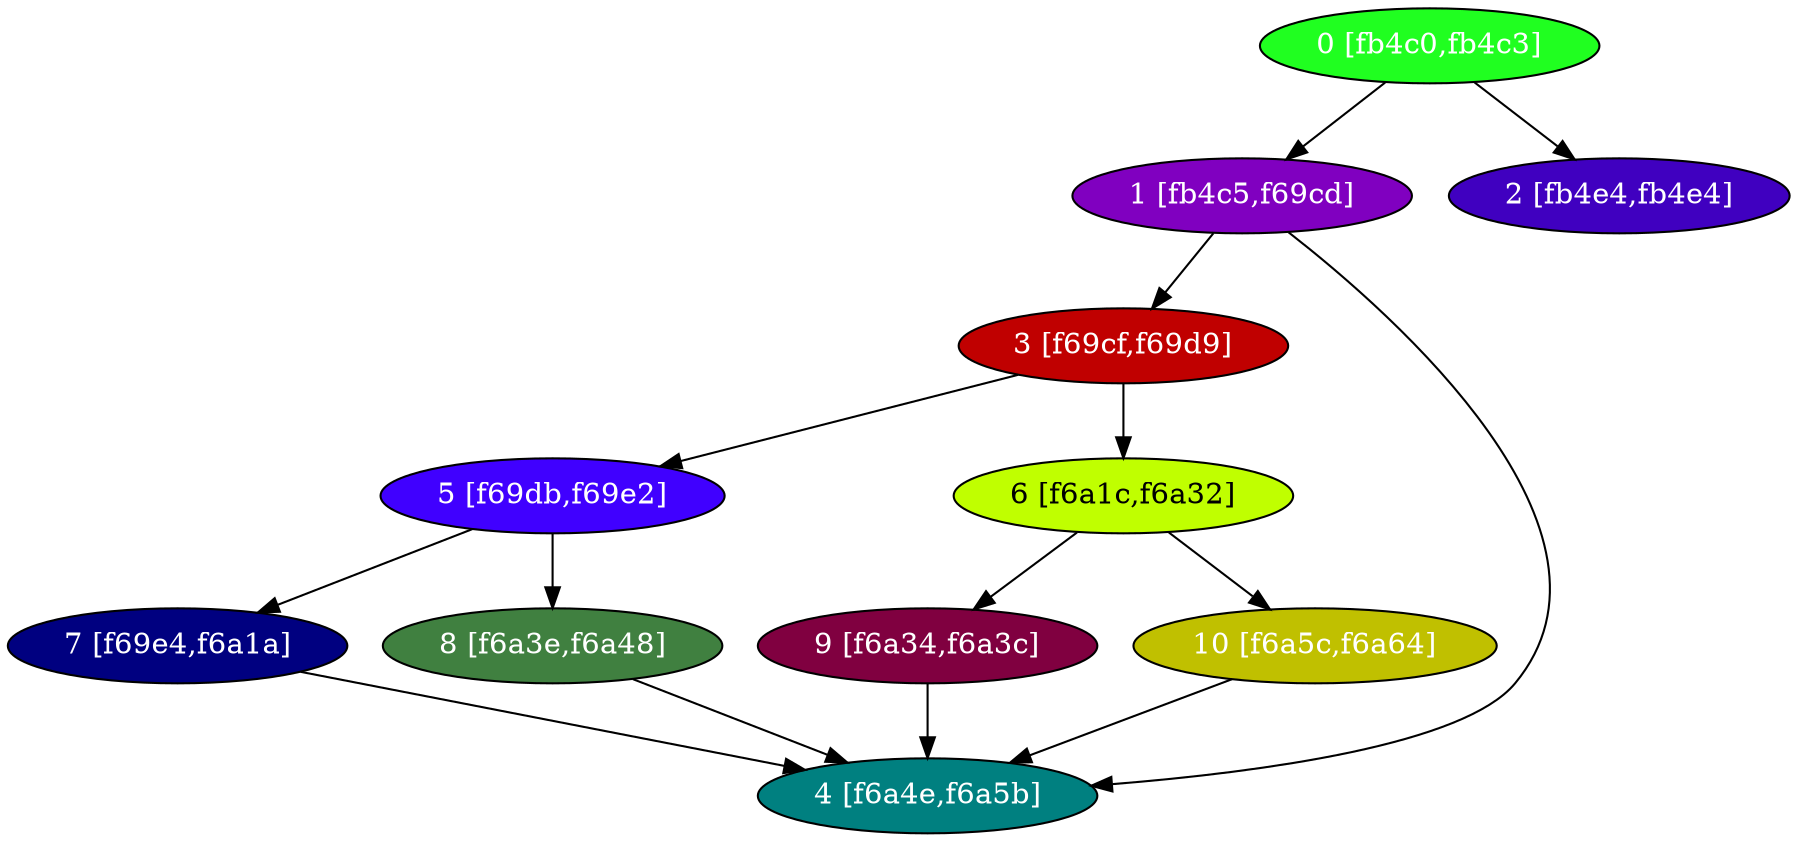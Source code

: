 diGraph libnss3{
	libnss3_0  [style=filled fillcolor="#20FF20" fontcolor="#ffffff" shape=oval label="0 [fb4c0,fb4c3]"]
	libnss3_1  [style=filled fillcolor="#8000C0" fontcolor="#ffffff" shape=oval label="1 [fb4c5,f69cd]"]
	libnss3_2  [style=filled fillcolor="#4000C0" fontcolor="#ffffff" shape=oval label="2 [fb4e4,fb4e4]"]
	libnss3_3  [style=filled fillcolor="#C00000" fontcolor="#ffffff" shape=oval label="3 [f69cf,f69d9]"]
	libnss3_4  [style=filled fillcolor="#008080" fontcolor="#ffffff" shape=oval label="4 [f6a4e,f6a5b]"]
	libnss3_5  [style=filled fillcolor="#4000FF" fontcolor="#ffffff" shape=oval label="5 [f69db,f69e2]"]
	libnss3_6  [style=filled fillcolor="#C0FF00" fontcolor="#000000" shape=oval label="6 [f6a1c,f6a32]"]
	libnss3_7  [style=filled fillcolor="#000080" fontcolor="#ffffff" shape=oval label="7 [f69e4,f6a1a]"]
	libnss3_8  [style=filled fillcolor="#408040" fontcolor="#ffffff" shape=oval label="8 [f6a3e,f6a48]"]
	libnss3_9  [style=filled fillcolor="#800040" fontcolor="#ffffff" shape=oval label="9 [f6a34,f6a3c]"]
	libnss3_a  [style=filled fillcolor="#C0C000" fontcolor="#ffffff" shape=oval label="10 [f6a5c,f6a64]"]

	libnss3_0 -> libnss3_1
	libnss3_0 -> libnss3_2
	libnss3_1 -> libnss3_3
	libnss3_1 -> libnss3_4
	libnss3_3 -> libnss3_5
	libnss3_3 -> libnss3_6
	libnss3_5 -> libnss3_7
	libnss3_5 -> libnss3_8
	libnss3_6 -> libnss3_9
	libnss3_6 -> libnss3_a
	libnss3_7 -> libnss3_4
	libnss3_8 -> libnss3_4
	libnss3_9 -> libnss3_4
	libnss3_a -> libnss3_4
}
